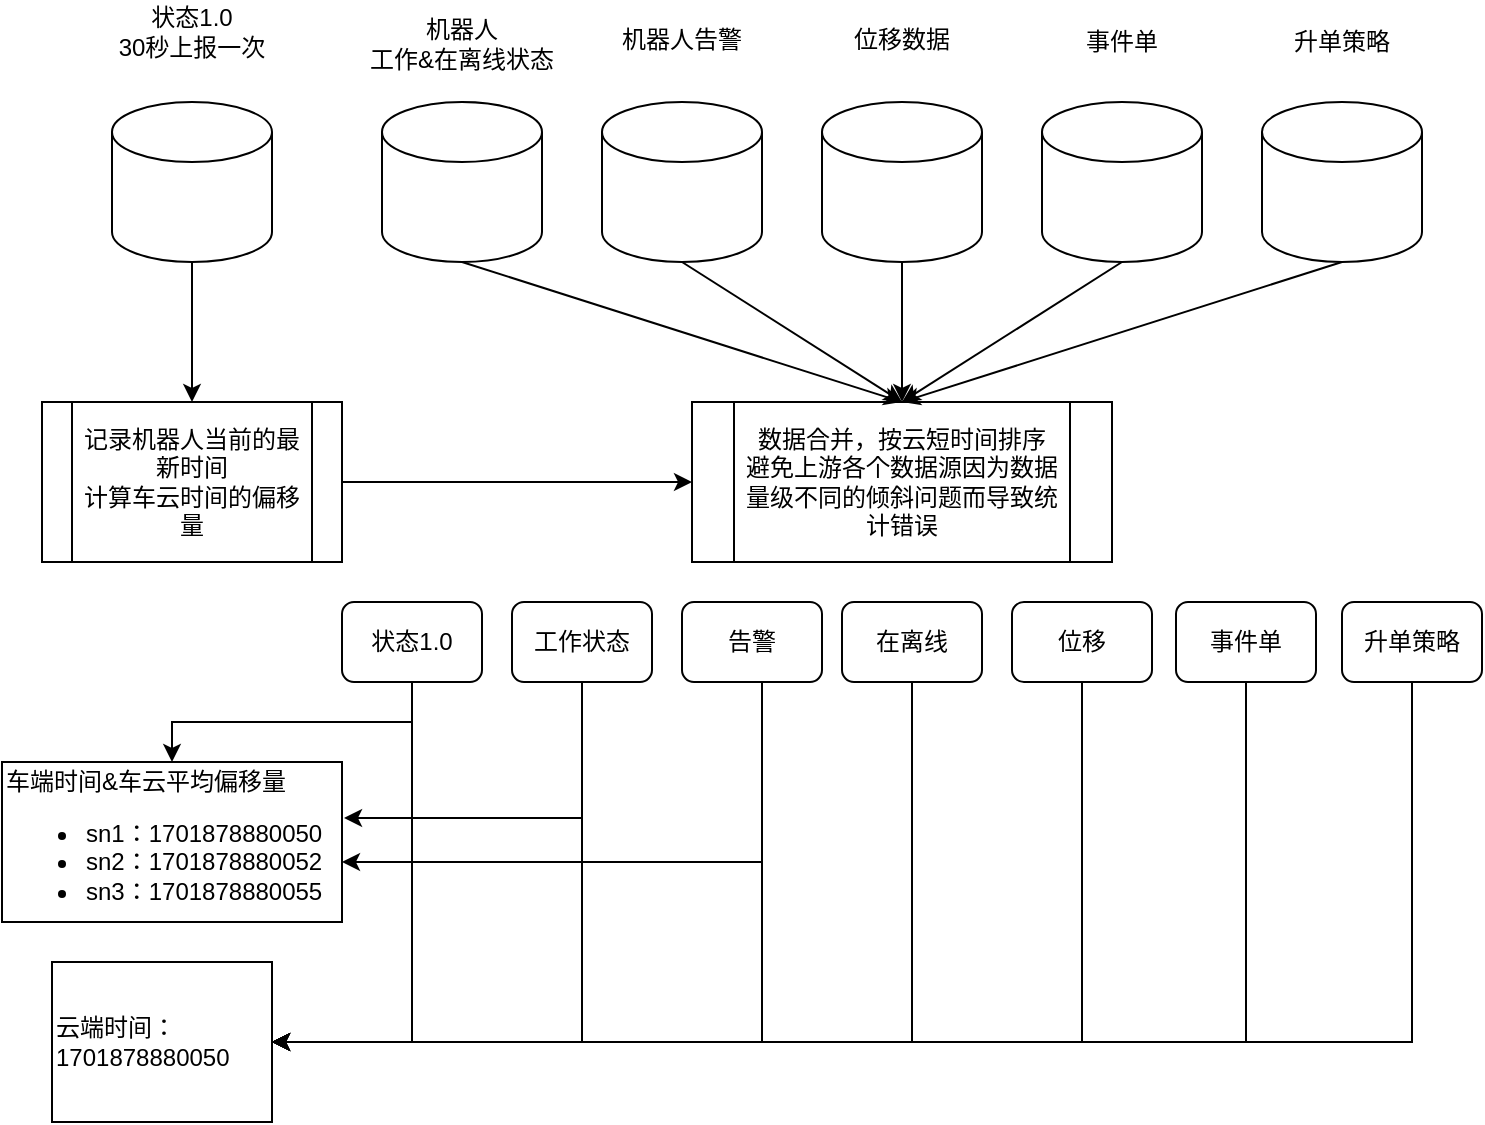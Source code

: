 <mxfile version="22.1.7" type="github">
  <diagram name="第 1 页" id="6j77EX0W18ILbV6BtygL">
    <mxGraphModel dx="888" dy="484" grid="1" gridSize="10" guides="1" tooltips="1" connect="1" arrows="1" fold="1" page="1" pageScale="1" pageWidth="1100" pageHeight="850" math="0" shadow="0">
      <root>
        <mxCell id="0" />
        <mxCell id="1" parent="0" />
        <mxCell id="p297bYSqJQ62RQtvXrKi-18" style="edgeStyle=orthogonalEdgeStyle;rounded=0;orthogonalLoop=1;jettySize=auto;html=1;" edge="1" parent="1" source="p297bYSqJQ62RQtvXrKi-1" target="p297bYSqJQ62RQtvXrKi-17">
          <mxGeometry relative="1" as="geometry" />
        </mxCell>
        <mxCell id="p297bYSqJQ62RQtvXrKi-1" value="" style="shape=cylinder3;whiteSpace=wrap;html=1;boundedLbl=1;backgroundOutline=1;size=15;" vertex="1" parent="1">
          <mxGeometry x="65" y="80" width="80" height="80" as="geometry" />
        </mxCell>
        <mxCell id="p297bYSqJQ62RQtvXrKi-2" value="" style="shape=cylinder3;whiteSpace=wrap;html=1;boundedLbl=1;backgroundOutline=1;size=15;" vertex="1" parent="1">
          <mxGeometry x="200" y="80" width="80" height="80" as="geometry" />
        </mxCell>
        <mxCell id="p297bYSqJQ62RQtvXrKi-3" value="" style="shape=cylinder3;whiteSpace=wrap;html=1;boundedLbl=1;backgroundOutline=1;size=15;" vertex="1" parent="1">
          <mxGeometry x="310" y="80" width="80" height="80" as="geometry" />
        </mxCell>
        <mxCell id="p297bYSqJQ62RQtvXrKi-4" value="机器人&lt;br&gt;工作&amp;amp;在离线状态" style="text;html=1;strokeColor=none;fillColor=none;align=center;verticalAlign=middle;whiteSpace=wrap;rounded=0;" vertex="1" parent="1">
          <mxGeometry x="190" y="31" width="100" height="40" as="geometry" />
        </mxCell>
        <mxCell id="p297bYSqJQ62RQtvXrKi-5" value="状态1.0&lt;br&gt;30秒上报一次" style="text;html=1;strokeColor=none;fillColor=none;align=center;verticalAlign=middle;whiteSpace=wrap;rounded=0;" vertex="1" parent="1">
          <mxGeometry x="60" y="30" width="90" height="30" as="geometry" />
        </mxCell>
        <mxCell id="p297bYSqJQ62RQtvXrKi-6" value="机器人告警" style="text;html=1;strokeColor=none;fillColor=none;align=center;verticalAlign=middle;whiteSpace=wrap;rounded=0;" vertex="1" parent="1">
          <mxGeometry x="300" y="29" width="100" height="40" as="geometry" />
        </mxCell>
        <mxCell id="p297bYSqJQ62RQtvXrKi-7" value="" style="shape=cylinder3;whiteSpace=wrap;html=1;boundedLbl=1;backgroundOutline=1;size=15;" vertex="1" parent="1">
          <mxGeometry x="420" y="80" width="80" height="80" as="geometry" />
        </mxCell>
        <mxCell id="p297bYSqJQ62RQtvXrKi-8" value="位移数据" style="text;html=1;strokeColor=none;fillColor=none;align=center;verticalAlign=middle;whiteSpace=wrap;rounded=0;" vertex="1" parent="1">
          <mxGeometry x="410" y="29" width="100" height="40" as="geometry" />
        </mxCell>
        <mxCell id="p297bYSqJQ62RQtvXrKi-9" value="" style="shape=cylinder3;whiteSpace=wrap;html=1;boundedLbl=1;backgroundOutline=1;size=15;" vertex="1" parent="1">
          <mxGeometry x="530" y="80" width="80" height="80" as="geometry" />
        </mxCell>
        <mxCell id="p297bYSqJQ62RQtvXrKi-10" value="升单策略" style="text;html=1;strokeColor=none;fillColor=none;align=center;verticalAlign=middle;whiteSpace=wrap;rounded=0;" vertex="1" parent="1">
          <mxGeometry x="630" y="30" width="100" height="40" as="geometry" />
        </mxCell>
        <mxCell id="p297bYSqJQ62RQtvXrKi-11" value="数据合并，按云短时间排序&lt;br&gt;避免上游各个数据源因为数据量级不同的倾斜问题而导致统计错误" style="shape=process;whiteSpace=wrap;html=1;backgroundOutline=1;" vertex="1" parent="1">
          <mxGeometry x="355" y="230" width="210" height="80" as="geometry" />
        </mxCell>
        <mxCell id="p297bYSqJQ62RQtvXrKi-12" value="" style="endArrow=classic;html=1;rounded=0;exitX=0.5;exitY=1;exitDx=0;exitDy=0;exitPerimeter=0;entryX=0.5;entryY=0;entryDx=0;entryDy=0;" edge="1" parent="1" source="p297bYSqJQ62RQtvXrKi-2" target="p297bYSqJQ62RQtvXrKi-11">
          <mxGeometry width="50" height="50" relative="1" as="geometry">
            <mxPoint x="470" y="310" as="sourcePoint" />
            <mxPoint x="520" y="260" as="targetPoint" />
          </mxGeometry>
        </mxCell>
        <mxCell id="p297bYSqJQ62RQtvXrKi-13" value="" style="endArrow=classic;html=1;rounded=0;exitX=0.5;exitY=1;exitDx=0;exitDy=0;exitPerimeter=0;entryX=0.5;entryY=0;entryDx=0;entryDy=0;" edge="1" parent="1" source="p297bYSqJQ62RQtvXrKi-3" target="p297bYSqJQ62RQtvXrKi-11">
          <mxGeometry width="50" height="50" relative="1" as="geometry">
            <mxPoint x="360" y="160" as="sourcePoint" />
            <mxPoint x="400" y="290" as="targetPoint" />
          </mxGeometry>
        </mxCell>
        <mxCell id="p297bYSqJQ62RQtvXrKi-14" value="" style="endArrow=classic;html=1;rounded=0;exitX=0.5;exitY=1;exitDx=0;exitDy=0;exitPerimeter=0;entryX=0.5;entryY=0;entryDx=0;entryDy=0;" edge="1" parent="1" source="p297bYSqJQ62RQtvXrKi-9" target="p297bYSqJQ62RQtvXrKi-11">
          <mxGeometry width="50" height="50" relative="1" as="geometry">
            <mxPoint x="590" y="230" as="sourcePoint" />
            <mxPoint x="750" y="360" as="targetPoint" />
          </mxGeometry>
        </mxCell>
        <mxCell id="p297bYSqJQ62RQtvXrKi-15" value="" style="endArrow=classic;html=1;rounded=0;exitX=0.5;exitY=1;exitDx=0;exitDy=0;exitPerimeter=0;entryX=0.5;entryY=0;entryDx=0;entryDy=0;" edge="1" parent="1" source="p297bYSqJQ62RQtvXrKi-7" target="p297bYSqJQ62RQtvXrKi-11">
          <mxGeometry width="50" height="50" relative="1" as="geometry">
            <mxPoint x="500" y="190" as="sourcePoint" />
            <mxPoint x="660" y="320" as="targetPoint" />
          </mxGeometry>
        </mxCell>
        <mxCell id="p297bYSqJQ62RQtvXrKi-25" style="edgeStyle=orthogonalEdgeStyle;rounded=0;orthogonalLoop=1;jettySize=auto;html=1;" edge="1" parent="1" source="p297bYSqJQ62RQtvXrKi-17" target="p297bYSqJQ62RQtvXrKi-11">
          <mxGeometry relative="1" as="geometry" />
        </mxCell>
        <mxCell id="p297bYSqJQ62RQtvXrKi-17" value="记录机器人当前的最新时间&lt;br&gt;计算车云时间的偏移量" style="shape=process;whiteSpace=wrap;html=1;backgroundOutline=1;" vertex="1" parent="1">
          <mxGeometry x="30" y="230" width="150" height="80" as="geometry" />
        </mxCell>
        <mxCell id="p297bYSqJQ62RQtvXrKi-19" value="" style="shape=cylinder3;whiteSpace=wrap;html=1;boundedLbl=1;backgroundOutline=1;size=15;" vertex="1" parent="1">
          <mxGeometry x="640" y="80" width="80" height="80" as="geometry" />
        </mxCell>
        <mxCell id="p297bYSqJQ62RQtvXrKi-21" value="" style="endArrow=classic;html=1;rounded=0;exitX=0.5;exitY=1;exitDx=0;exitDy=0;exitPerimeter=0;entryX=0.5;entryY=0;entryDx=0;entryDy=0;" edge="1" parent="1" source="p297bYSqJQ62RQtvXrKi-19" target="p297bYSqJQ62RQtvXrKi-11">
          <mxGeometry width="50" height="50" relative="1" as="geometry">
            <mxPoint x="640" y="320" as="sourcePoint" />
            <mxPoint x="690" y="270" as="targetPoint" />
          </mxGeometry>
        </mxCell>
        <mxCell id="p297bYSqJQ62RQtvXrKi-22" value="事件单" style="text;html=1;strokeColor=none;fillColor=none;align=center;verticalAlign=middle;whiteSpace=wrap;rounded=0;" vertex="1" parent="1">
          <mxGeometry x="520" y="30" width="100" height="40" as="geometry" />
        </mxCell>
        <mxCell id="p297bYSqJQ62RQtvXrKi-48" style="edgeStyle=orthogonalEdgeStyle;rounded=0;orthogonalLoop=1;jettySize=auto;html=1;" edge="1" parent="1" source="p297bYSqJQ62RQtvXrKi-39" target="p297bYSqJQ62RQtvXrKi-47">
          <mxGeometry relative="1" as="geometry" />
        </mxCell>
        <mxCell id="p297bYSqJQ62RQtvXrKi-52" style="edgeStyle=orthogonalEdgeStyle;rounded=0;orthogonalLoop=1;jettySize=auto;html=1;entryX=1;entryY=0.5;entryDx=0;entryDy=0;" edge="1" parent="1" source="p297bYSqJQ62RQtvXrKi-39" target="p297bYSqJQ62RQtvXrKi-51">
          <mxGeometry relative="1" as="geometry">
            <Array as="points">
              <mxPoint x="215" y="550" />
            </Array>
          </mxGeometry>
        </mxCell>
        <mxCell id="p297bYSqJQ62RQtvXrKi-39" value="状态1.0" style="rounded=1;whiteSpace=wrap;html=1;" vertex="1" parent="1">
          <mxGeometry x="180" y="330" width="70" height="40" as="geometry" />
        </mxCell>
        <mxCell id="p297bYSqJQ62RQtvXrKi-53" style="edgeStyle=orthogonalEdgeStyle;rounded=0;orthogonalLoop=1;jettySize=auto;html=1;entryX=1;entryY=0.5;entryDx=0;entryDy=0;" edge="1" parent="1" source="p297bYSqJQ62RQtvXrKi-40" target="p297bYSqJQ62RQtvXrKi-51">
          <mxGeometry relative="1" as="geometry">
            <Array as="points">
              <mxPoint x="300" y="550" />
            </Array>
          </mxGeometry>
        </mxCell>
        <mxCell id="p297bYSqJQ62RQtvXrKi-40" value="工作状态" style="rounded=1;whiteSpace=wrap;html=1;" vertex="1" parent="1">
          <mxGeometry x="265" y="330" width="70" height="40" as="geometry" />
        </mxCell>
        <mxCell id="p297bYSqJQ62RQtvXrKi-55" style="edgeStyle=orthogonalEdgeStyle;rounded=0;orthogonalLoop=1;jettySize=auto;html=1;entryX=1;entryY=0.5;entryDx=0;entryDy=0;" edge="1" parent="1" source="p297bYSqJQ62RQtvXrKi-41" target="p297bYSqJQ62RQtvXrKi-51">
          <mxGeometry relative="1" as="geometry">
            <Array as="points">
              <mxPoint x="465" y="550" />
            </Array>
          </mxGeometry>
        </mxCell>
        <mxCell id="p297bYSqJQ62RQtvXrKi-41" value="在离线" style="rounded=1;whiteSpace=wrap;html=1;" vertex="1" parent="1">
          <mxGeometry x="430" y="330" width="70" height="40" as="geometry" />
        </mxCell>
        <mxCell id="p297bYSqJQ62RQtvXrKi-50" style="edgeStyle=orthogonalEdgeStyle;rounded=0;orthogonalLoop=1;jettySize=auto;html=1;" edge="1" parent="1">
          <mxGeometry relative="1" as="geometry">
            <mxPoint x="390" y="360" as="sourcePoint" />
            <mxPoint x="180" y="460" as="targetPoint" />
            <Array as="points">
              <mxPoint x="390" y="460" />
            </Array>
          </mxGeometry>
        </mxCell>
        <mxCell id="p297bYSqJQ62RQtvXrKi-54" style="edgeStyle=orthogonalEdgeStyle;rounded=0;orthogonalLoop=1;jettySize=auto;html=1;entryX=1;entryY=0.5;entryDx=0;entryDy=0;" edge="1" parent="1" source="p297bYSqJQ62RQtvXrKi-42" target="p297bYSqJQ62RQtvXrKi-51">
          <mxGeometry relative="1" as="geometry">
            <Array as="points">
              <mxPoint x="390" y="550" />
            </Array>
          </mxGeometry>
        </mxCell>
        <mxCell id="p297bYSqJQ62RQtvXrKi-42" value="告警" style="rounded=1;whiteSpace=wrap;html=1;" vertex="1" parent="1">
          <mxGeometry x="350" y="330" width="70" height="40" as="geometry" />
        </mxCell>
        <mxCell id="p297bYSqJQ62RQtvXrKi-56" style="edgeStyle=orthogonalEdgeStyle;rounded=0;orthogonalLoop=1;jettySize=auto;html=1;entryX=1;entryY=0.5;entryDx=0;entryDy=0;" edge="1" parent="1" source="p297bYSqJQ62RQtvXrKi-43" target="p297bYSqJQ62RQtvXrKi-51">
          <mxGeometry relative="1" as="geometry">
            <Array as="points">
              <mxPoint x="550" y="550" />
            </Array>
          </mxGeometry>
        </mxCell>
        <mxCell id="p297bYSqJQ62RQtvXrKi-43" value="位移" style="rounded=1;whiteSpace=wrap;html=1;" vertex="1" parent="1">
          <mxGeometry x="515" y="330" width="70" height="40" as="geometry" />
        </mxCell>
        <mxCell id="p297bYSqJQ62RQtvXrKi-57" style="edgeStyle=orthogonalEdgeStyle;rounded=0;orthogonalLoop=1;jettySize=auto;html=1;entryX=1;entryY=0.5;entryDx=0;entryDy=0;" edge="1" parent="1" source="p297bYSqJQ62RQtvXrKi-44" target="p297bYSqJQ62RQtvXrKi-51">
          <mxGeometry relative="1" as="geometry">
            <Array as="points">
              <mxPoint x="632" y="550" />
            </Array>
          </mxGeometry>
        </mxCell>
        <mxCell id="p297bYSqJQ62RQtvXrKi-44" value="事件单" style="rounded=1;whiteSpace=wrap;html=1;" vertex="1" parent="1">
          <mxGeometry x="597" y="330" width="70" height="40" as="geometry" />
        </mxCell>
        <mxCell id="p297bYSqJQ62RQtvXrKi-58" style="edgeStyle=orthogonalEdgeStyle;rounded=0;orthogonalLoop=1;jettySize=auto;html=1;entryX=1;entryY=0.5;entryDx=0;entryDy=0;" edge="1" parent="1" source="p297bYSqJQ62RQtvXrKi-45" target="p297bYSqJQ62RQtvXrKi-51">
          <mxGeometry relative="1" as="geometry">
            <Array as="points">
              <mxPoint x="715" y="550" />
            </Array>
          </mxGeometry>
        </mxCell>
        <mxCell id="p297bYSqJQ62RQtvXrKi-45" value="升单策略" style="rounded=1;whiteSpace=wrap;html=1;" vertex="1" parent="1">
          <mxGeometry x="680" y="330" width="70" height="40" as="geometry" />
        </mxCell>
        <mxCell id="p297bYSqJQ62RQtvXrKi-47" value="&lt;div&gt;车端时间&amp;amp;车云平均偏移量&lt;/div&gt;&lt;ul&gt;&lt;li&gt;sn1：1701878880050&lt;/li&gt;&lt;li&gt;sn2：1701878880052&lt;/li&gt;&lt;li&gt;sn3：1701878880055&lt;/li&gt;&lt;/ul&gt;" style="text;strokeColor=default;fillColor=none;html=1;whiteSpace=wrap;verticalAlign=middle;overflow=hidden;" vertex="1" parent="1">
          <mxGeometry x="10" y="410" width="170" height="80" as="geometry" />
        </mxCell>
        <mxCell id="p297bYSqJQ62RQtvXrKi-51" value="云端时间：&lt;br&gt;1701878880050" style="text;strokeColor=default;fillColor=none;html=1;whiteSpace=wrap;verticalAlign=middle;overflow=hidden;" vertex="1" parent="1">
          <mxGeometry x="35" y="510" width="110" height="80" as="geometry" />
        </mxCell>
        <mxCell id="p297bYSqJQ62RQtvXrKi-59" style="edgeStyle=orthogonalEdgeStyle;rounded=0;orthogonalLoop=1;jettySize=auto;html=1;entryX=1.006;entryY=0.35;entryDx=0;entryDy=0;entryPerimeter=0;" edge="1" parent="1" source="p297bYSqJQ62RQtvXrKi-40" target="p297bYSqJQ62RQtvXrKi-47">
          <mxGeometry relative="1" as="geometry">
            <Array as="points">
              <mxPoint x="300" y="438" />
            </Array>
          </mxGeometry>
        </mxCell>
      </root>
    </mxGraphModel>
  </diagram>
</mxfile>
